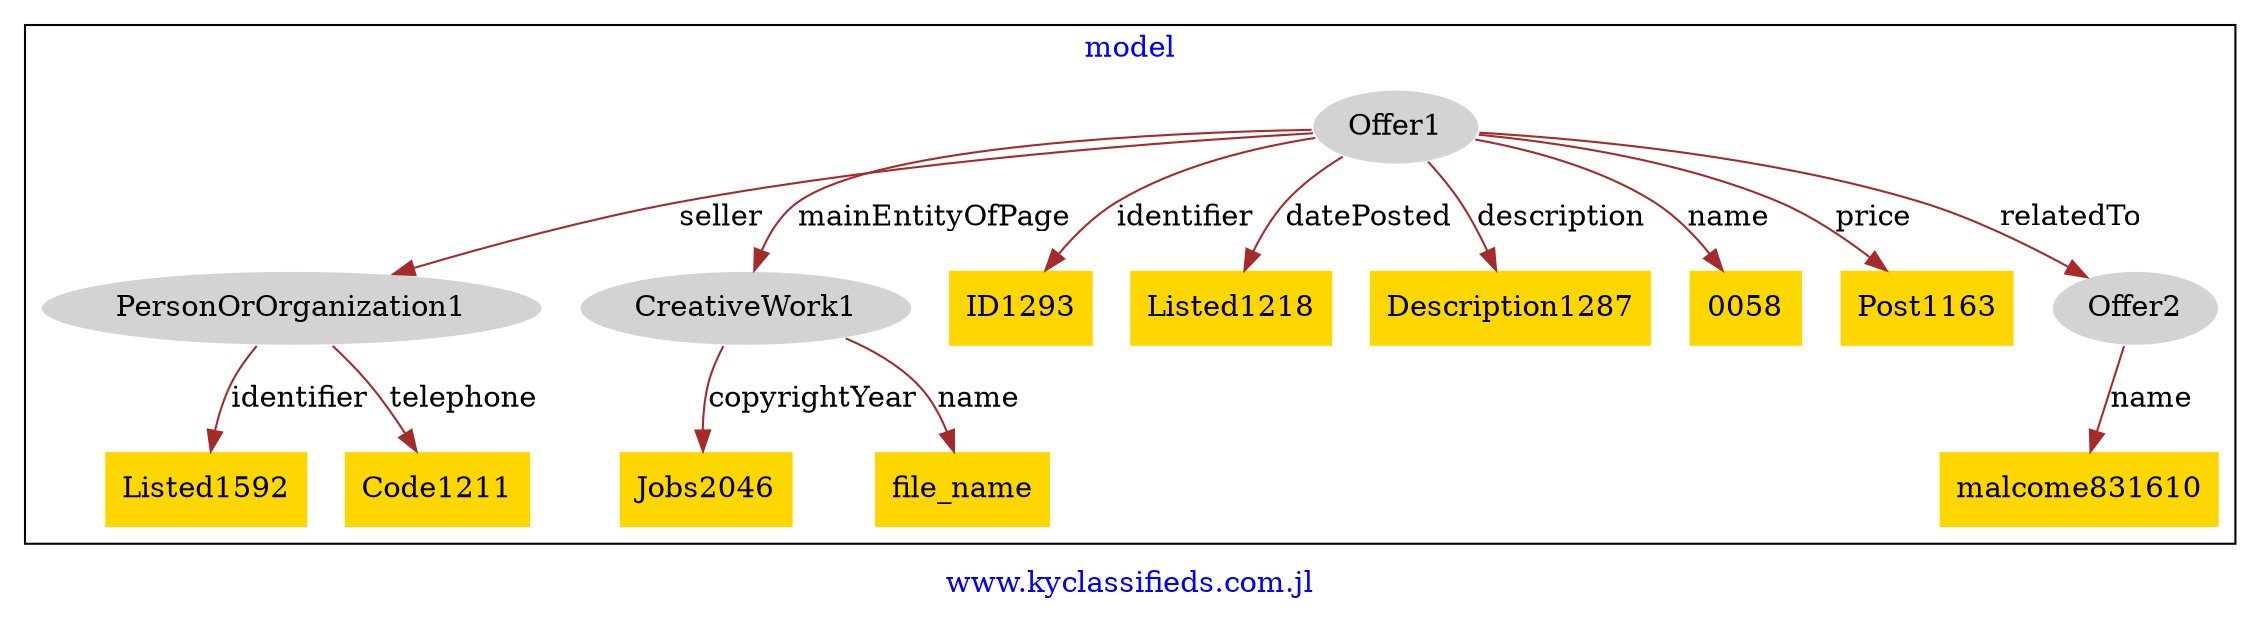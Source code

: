 digraph n0 {
fontcolor="blue"
remincross="true"
label="www.kyclassifieds.com.jl"
subgraph cluster {
label="model"
n2[style="filled",color="white",fillcolor="lightgray",label="PersonOrOrganization1"];
n3[shape="plaintext",style="filled",fillcolor="gold",label="Listed1592"];
n4[shape="plaintext",style="filled",fillcolor="gold",label="Code1211"];
n5[style="filled",color="white",fillcolor="lightgray",label="CreativeWork1"];
n6[shape="plaintext",style="filled",fillcolor="gold",label="Jobs2046"];
n7[shape="plaintext",style="filled",fillcolor="gold",label="file_name"];
n8[style="filled",color="white",fillcolor="lightgray",label="Offer1"];
n9[shape="plaintext",style="filled",fillcolor="gold",label="ID1293"];
n10[shape="plaintext",style="filled",fillcolor="gold",label="Listed1218"];
n11[shape="plaintext",style="filled",fillcolor="gold",label="Description1287"];
n12[shape="plaintext",style="filled",fillcolor="gold",label="0058"];
n13[shape="plaintext",style="filled",fillcolor="gold",label="Post1163"];
n14[style="filled",color="white",fillcolor="lightgray",label="Offer2"];
n15[shape="plaintext",style="filled",fillcolor="gold",label="malcome831610"];
}
n2 -> n3[color="brown",fontcolor="black",label="identifier"]
n2 -> n4[color="brown",fontcolor="black",label="telephone"]
n5 -> n6[color="brown",fontcolor="black",label="copyrightYear"]
n5 -> n7[color="brown",fontcolor="black",label="name"]
n8 -> n9[color="brown",fontcolor="black",label="identifier"]
n8 -> n10[color="brown",fontcolor="black",label="datePosted"]
n8 -> n11[color="brown",fontcolor="black",label="description"]
n8 -> n5[color="brown",fontcolor="black",label="mainEntityOfPage"]
n8 -> n12[color="brown",fontcolor="black",label="name"]
n8 -> n13[color="brown",fontcolor="black",label="price"]
n8 -> n14[color="brown",fontcolor="black",label="relatedTo"]
n8 -> n2[color="brown",fontcolor="black",label="seller"]
n14 -> n15[color="brown",fontcolor="black",label="name"]
}
